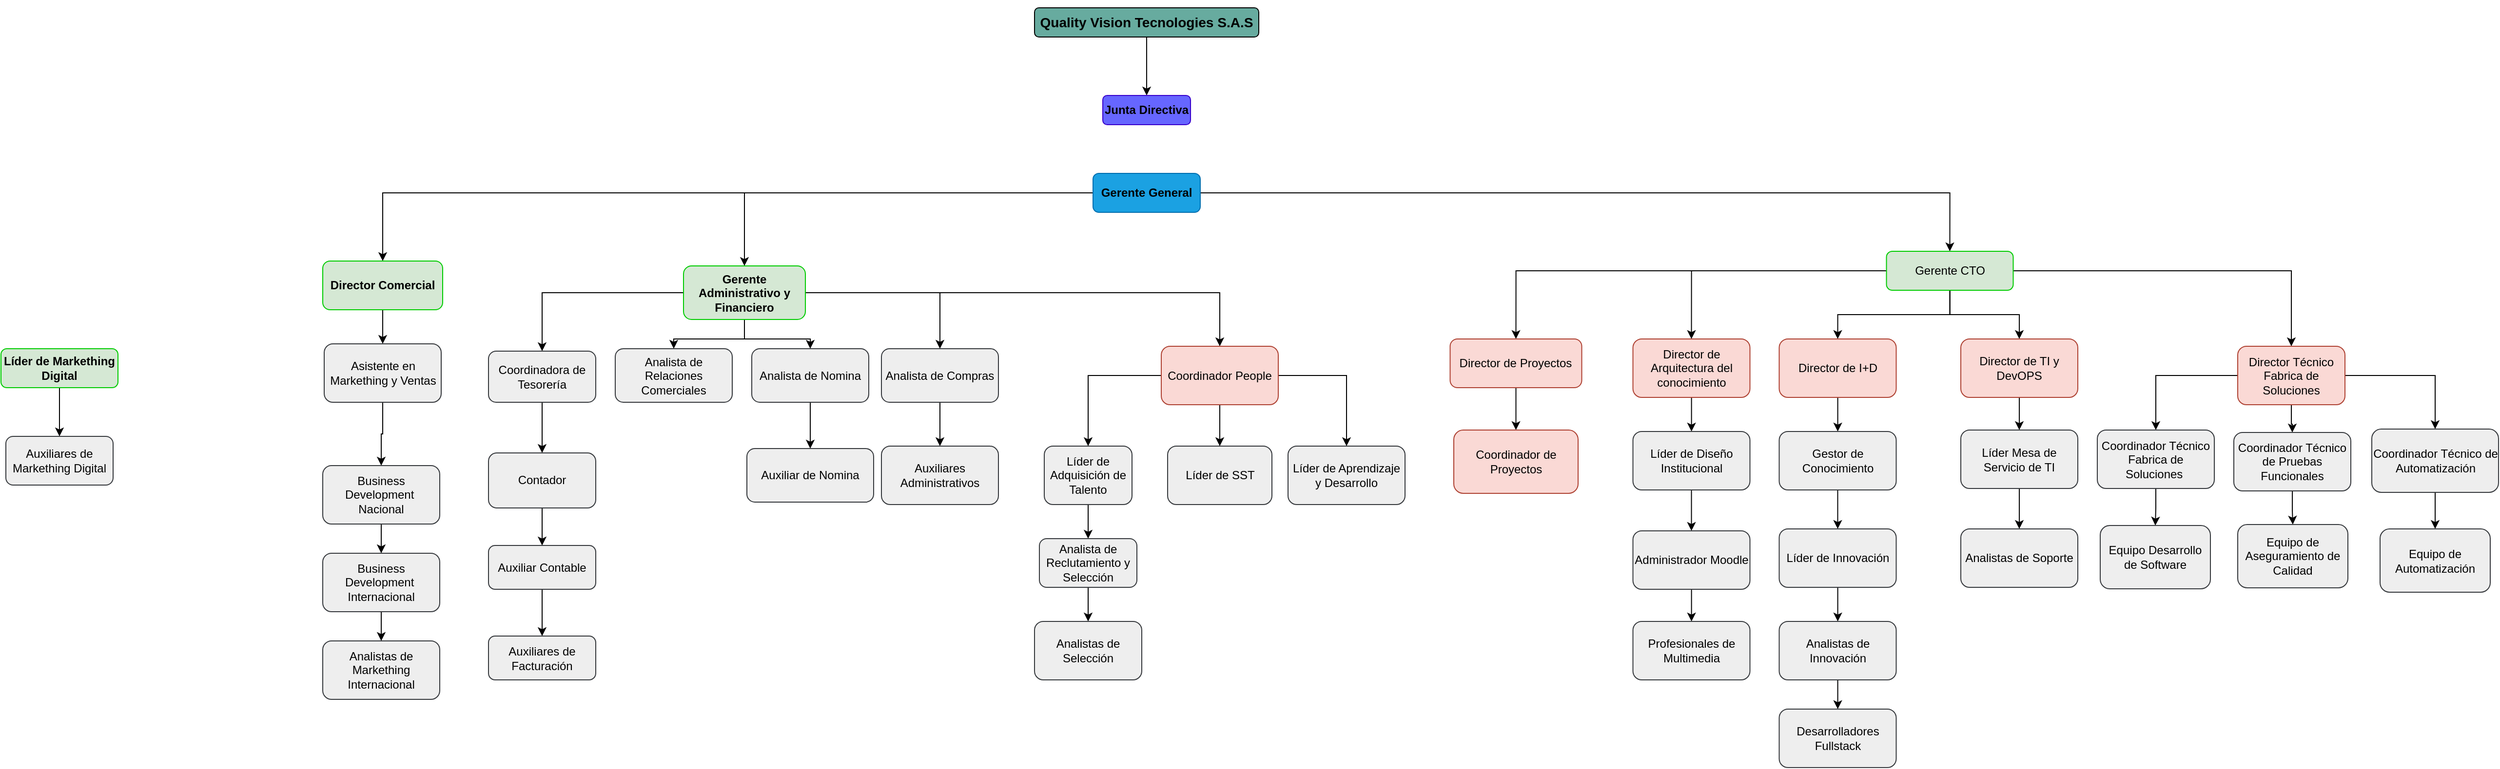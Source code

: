 <mxfile version="28.1.1">
  <diagram name="Página-1" id="11aGm9SkkB86KHjLV3OP">
    <mxGraphModel dx="2316" dy="1922" grid="1" gridSize="10" guides="1" tooltips="1" connect="1" arrows="1" fold="1" page="1" pageScale="1" pageWidth="827" pageHeight="1169" math="0" shadow="0">
      <root>
        <mxCell id="0" />
        <mxCell id="1" parent="0" />
        <mxCell id="yNXOAHpUrxnPB8L_Ha3r-6" value="" style="edgeStyle=orthogonalEdgeStyle;rounded=0;orthogonalLoop=1;jettySize=auto;html=1;" parent="1" source="yNXOAHpUrxnPB8L_Ha3r-1" target="yNXOAHpUrxnPB8L_Ha3r-4" edge="1">
          <mxGeometry relative="1" as="geometry" />
        </mxCell>
        <mxCell id="yNXOAHpUrxnPB8L_Ha3r-1" value="&lt;h3 style=&quot;color: rgb(0, 0, 0);&quot;&gt;&lt;font style=&quot;vertical-align: inherit;&quot; dir=&quot;auto&quot;&gt;&lt;font style=&quot;vertical-align: inherit;&quot; dir=&quot;auto&quot;&gt;Quality Vision Tecnologies S.A.S&lt;/font&gt;&lt;/font&gt;&lt;/h3&gt;" style="rounded=1;whiteSpace=wrap;html=1;fillColor=#67AB9F;" parent="1" vertex="1">
          <mxGeometry x="310" y="-70" width="230" height="30" as="geometry" />
        </mxCell>
        <mxCell id="yNXOAHpUrxnPB8L_Ha3r-4" value="&lt;font style=&quot;color: rgb(0, 0, 0);&quot;&gt;&lt;b&gt;Junta Directiva&lt;/b&gt;&lt;/font&gt;" style="rounded=1;whiteSpace=wrap;html=1;fillColor=#6666FF;fontColor=#ffffff;strokeColor=#3700CC;" parent="1" vertex="1">
          <mxGeometry x="380" y="20" width="90" height="30" as="geometry" />
        </mxCell>
        <mxCell id="6m8UZrbuLrnwmyDjbOqj-2" style="edgeStyle=orthogonalEdgeStyle;rounded=0;orthogonalLoop=1;jettySize=auto;html=1;entryX=0.5;entryY=0;entryDx=0;entryDy=0;" parent="1" source="yNXOAHpUrxnPB8L_Ha3r-7" target="6m8UZrbuLrnwmyDjbOqj-1" edge="1">
          <mxGeometry relative="1" as="geometry" />
        </mxCell>
        <mxCell id="6m8UZrbuLrnwmyDjbOqj-7" style="edgeStyle=orthogonalEdgeStyle;rounded=0;orthogonalLoop=1;jettySize=auto;html=1;entryX=0.5;entryY=0;entryDx=0;entryDy=0;" parent="1" source="yNXOAHpUrxnPB8L_Ha3r-7" target="6m8UZrbuLrnwmyDjbOqj-6" edge="1">
          <mxGeometry relative="1" as="geometry" />
        </mxCell>
        <mxCell id="55c3quD8IBTio09cikb4-1" style="edgeStyle=orthogonalEdgeStyle;rounded=0;orthogonalLoop=1;jettySize=auto;html=1;entryX=0.5;entryY=0;entryDx=0;entryDy=0;" edge="1" parent="1" source="yNXOAHpUrxnPB8L_Ha3r-7" target="6m8UZrbuLrnwmyDjbOqj-8">
          <mxGeometry relative="1" as="geometry" />
        </mxCell>
        <mxCell id="yNXOAHpUrxnPB8L_Ha3r-7" value="&lt;font style=&quot;vertical-align: inherit;&quot; dir=&quot;auto&quot;&gt;&lt;font style=&quot;vertical-align: inherit; color: rgb(0, 0, 0);&quot; dir=&quot;auto&quot;&gt;&lt;b&gt;Gerente General&lt;/b&gt;&lt;/font&gt;&lt;/font&gt;" style="rounded=1;whiteSpace=wrap;html=1;fillColor=#1ba1e2;strokeColor=#006EAF;fontColor=#ffffff;" parent="1" vertex="1">
          <mxGeometry x="370" y="100" width="110" height="40" as="geometry" />
        </mxCell>
        <mxCell id="6m8UZrbuLrnwmyDjbOqj-108" value="" style="edgeStyle=orthogonalEdgeStyle;rounded=0;orthogonalLoop=1;jettySize=auto;html=1;" parent="1" source="6m8UZrbuLrnwmyDjbOqj-1" target="6m8UZrbuLrnwmyDjbOqj-104" edge="1">
          <mxGeometry relative="1" as="geometry" />
        </mxCell>
        <mxCell id="6m8UZrbuLrnwmyDjbOqj-1" value="Director Comercial" style="rounded=1;whiteSpace=wrap;html=1;fillColor=#d5e8d4;strokeColor=#00CC00;fontStyle=1" parent="1" vertex="1">
          <mxGeometry x="-420" y="190" width="123" height="50" as="geometry" />
        </mxCell>
        <mxCell id="6m8UZrbuLrnwmyDjbOqj-103" value="" style="edgeStyle=orthogonalEdgeStyle;rounded=0;orthogonalLoop=1;jettySize=auto;html=1;" parent="1" source="6m8UZrbuLrnwmyDjbOqj-3" target="6m8UZrbuLrnwmyDjbOqj-102" edge="1">
          <mxGeometry relative="1" as="geometry" />
        </mxCell>
        <mxCell id="6m8UZrbuLrnwmyDjbOqj-3" value="Líder de Markething Digital" style="rounded=1;whiteSpace=wrap;html=1;fillColor=#d5e8d4;strokeColor=#00CC00;fontStyle=1" parent="1" vertex="1">
          <mxGeometry x="-750" y="280" width="120" height="40" as="geometry" />
        </mxCell>
        <mxCell id="6m8UZrbuLrnwmyDjbOqj-90" style="edgeStyle=orthogonalEdgeStyle;rounded=0;orthogonalLoop=1;jettySize=auto;html=1;entryX=0.5;entryY=0;entryDx=0;entryDy=0;" parent="1" source="6m8UZrbuLrnwmyDjbOqj-6" target="6m8UZrbuLrnwmyDjbOqj-86" edge="1">
          <mxGeometry relative="1" as="geometry" />
        </mxCell>
        <mxCell id="6m8UZrbuLrnwmyDjbOqj-91" style="edgeStyle=orthogonalEdgeStyle;rounded=0;orthogonalLoop=1;jettySize=auto;html=1;entryX=0.5;entryY=0;entryDx=0;entryDy=0;" parent="1" source="6m8UZrbuLrnwmyDjbOqj-6" target="6m8UZrbuLrnwmyDjbOqj-84" edge="1">
          <mxGeometry relative="1" as="geometry" />
        </mxCell>
        <mxCell id="6m8UZrbuLrnwmyDjbOqj-94" style="edgeStyle=orthogonalEdgeStyle;rounded=0;orthogonalLoop=1;jettySize=auto;html=1;entryX=0.5;entryY=0;entryDx=0;entryDy=0;" parent="1" source="6m8UZrbuLrnwmyDjbOqj-6" target="6m8UZrbuLrnwmyDjbOqj-83" edge="1">
          <mxGeometry relative="1" as="geometry" />
        </mxCell>
        <mxCell id="6m8UZrbuLrnwmyDjbOqj-95" style="edgeStyle=orthogonalEdgeStyle;rounded=0;orthogonalLoop=1;jettySize=auto;html=1;entryX=0.5;entryY=0;entryDx=0;entryDy=0;" parent="1" source="6m8UZrbuLrnwmyDjbOqj-6" target="6m8UZrbuLrnwmyDjbOqj-79" edge="1">
          <mxGeometry relative="1" as="geometry" />
        </mxCell>
        <mxCell id="55c3quD8IBTio09cikb4-7" style="edgeStyle=orthogonalEdgeStyle;rounded=0;orthogonalLoop=1;jettySize=auto;html=1;entryX=0.5;entryY=0;entryDx=0;entryDy=0;" edge="1" parent="1" source="6m8UZrbuLrnwmyDjbOqj-6" target="55c3quD8IBTio09cikb4-6">
          <mxGeometry relative="1" as="geometry" />
        </mxCell>
        <mxCell id="6m8UZrbuLrnwmyDjbOqj-6" value="Gerente Administrativo y Financiero" style="rounded=1;whiteSpace=wrap;html=1;fillColor=#d5e8d4;strokeColor=#00CC00;fontStyle=1" parent="1" vertex="1">
          <mxGeometry x="-50" y="195" width="125" height="55" as="geometry" />
        </mxCell>
        <mxCell id="6m8UZrbuLrnwmyDjbOqj-15" style="edgeStyle=orthogonalEdgeStyle;rounded=0;orthogonalLoop=1;jettySize=auto;html=1;entryX=0.5;entryY=0;entryDx=0;entryDy=0;" parent="1" source="6m8UZrbuLrnwmyDjbOqj-8" target="6m8UZrbuLrnwmyDjbOqj-13" edge="1">
          <mxGeometry relative="1" as="geometry" />
        </mxCell>
        <mxCell id="6m8UZrbuLrnwmyDjbOqj-18" style="edgeStyle=orthogonalEdgeStyle;rounded=0;orthogonalLoop=1;jettySize=auto;html=1;entryX=0.5;entryY=0;entryDx=0;entryDy=0;" parent="1" source="6m8UZrbuLrnwmyDjbOqj-8" target="6m8UZrbuLrnwmyDjbOqj-17" edge="1">
          <mxGeometry relative="1" as="geometry" />
        </mxCell>
        <mxCell id="6m8UZrbuLrnwmyDjbOqj-56" style="edgeStyle=orthogonalEdgeStyle;rounded=0;orthogonalLoop=1;jettySize=auto;html=1;entryX=0.5;entryY=0;entryDx=0;entryDy=0;" parent="1" source="6m8UZrbuLrnwmyDjbOqj-8" target="6m8UZrbuLrnwmyDjbOqj-53" edge="1">
          <mxGeometry relative="1" as="geometry" />
        </mxCell>
        <mxCell id="6m8UZrbuLrnwmyDjbOqj-65" style="edgeStyle=orthogonalEdgeStyle;rounded=0;orthogonalLoop=1;jettySize=auto;html=1;entryX=0.5;entryY=0;entryDx=0;entryDy=0;" parent="1" source="6m8UZrbuLrnwmyDjbOqj-8" target="6m8UZrbuLrnwmyDjbOqj-60" edge="1">
          <mxGeometry relative="1" as="geometry" />
        </mxCell>
        <mxCell id="6m8UZrbuLrnwmyDjbOqj-74" style="edgeStyle=orthogonalEdgeStyle;rounded=0;orthogonalLoop=1;jettySize=auto;html=1;entryX=0.5;entryY=0;entryDx=0;entryDy=0;" parent="1" source="6m8UZrbuLrnwmyDjbOqj-8" target="6m8UZrbuLrnwmyDjbOqj-70" edge="1">
          <mxGeometry relative="1" as="geometry" />
        </mxCell>
        <mxCell id="6m8UZrbuLrnwmyDjbOqj-8" value="&lt;span style=&quot;font-weight: normal;&quot;&gt;Gerente CTO&lt;/span&gt;" style="rounded=1;whiteSpace=wrap;html=1;fillColor=#d5e8d4;strokeColor=#00CC00;fontStyle=1" parent="1" vertex="1">
          <mxGeometry x="1183.75" y="180" width="130" height="40" as="geometry" />
        </mxCell>
        <mxCell id="6m8UZrbuLrnwmyDjbOqj-16" style="edgeStyle=orthogonalEdgeStyle;rounded=0;orthogonalLoop=1;jettySize=auto;html=1;entryX=0.5;entryY=0;entryDx=0;entryDy=0;" parent="1" source="6m8UZrbuLrnwmyDjbOqj-13" target="6m8UZrbuLrnwmyDjbOqj-14" edge="1">
          <mxGeometry relative="1" as="geometry" />
        </mxCell>
        <mxCell id="6m8UZrbuLrnwmyDjbOqj-13" value="Director de Proyectos" style="rounded=1;whiteSpace=wrap;html=1;fillColor=#fad9d5;strokeColor=#ae4132;" parent="1" vertex="1">
          <mxGeometry x="736.25" y="270" width="135" height="50" as="geometry" />
        </mxCell>
        <mxCell id="6m8UZrbuLrnwmyDjbOqj-14" value="Coordinador de Proyectos" style="rounded=1;whiteSpace=wrap;html=1;fillColor=#fad9d5;strokeColor=#ae4132;" parent="1" vertex="1">
          <mxGeometry x="740" y="363.5" width="127.5" height="65" as="geometry" />
        </mxCell>
        <mxCell id="6m8UZrbuLrnwmyDjbOqj-48" style="edgeStyle=orthogonalEdgeStyle;rounded=0;orthogonalLoop=1;jettySize=auto;html=1;entryX=0.5;entryY=0;entryDx=0;entryDy=0;" parent="1" source="6m8UZrbuLrnwmyDjbOqj-17" target="6m8UZrbuLrnwmyDjbOqj-40" edge="1">
          <mxGeometry relative="1" as="geometry" />
        </mxCell>
        <mxCell id="6m8UZrbuLrnwmyDjbOqj-52" style="edgeStyle=orthogonalEdgeStyle;rounded=0;orthogonalLoop=1;jettySize=auto;html=1;entryX=0.5;entryY=0;entryDx=0;entryDy=0;" parent="1" source="6m8UZrbuLrnwmyDjbOqj-17" target="6m8UZrbuLrnwmyDjbOqj-33" edge="1">
          <mxGeometry relative="1" as="geometry" />
        </mxCell>
        <mxCell id="55c3quD8IBTio09cikb4-13" style="edgeStyle=orthogonalEdgeStyle;rounded=0;orthogonalLoop=1;jettySize=auto;html=1;" edge="1" parent="1" source="6m8UZrbuLrnwmyDjbOqj-17" target="6m8UZrbuLrnwmyDjbOqj-46">
          <mxGeometry relative="1" as="geometry" />
        </mxCell>
        <mxCell id="6m8UZrbuLrnwmyDjbOqj-17" value="Director Técnico Fabrica de Soluciones" style="rounded=1;whiteSpace=wrap;html=1;fillColor=#fad9d5;strokeColor=#ae4132;" parent="1" vertex="1">
          <mxGeometry x="1544" y="277.5" width="110" height="60" as="geometry" />
        </mxCell>
        <mxCell id="6m8UZrbuLrnwmyDjbOqj-26" style="edgeStyle=orthogonalEdgeStyle;rounded=0;orthogonalLoop=1;jettySize=auto;html=1;entryX=0.5;entryY=0;entryDx=0;entryDy=0;" parent="1" source="6m8UZrbuLrnwmyDjbOqj-19" target="6m8UZrbuLrnwmyDjbOqj-25" edge="1">
          <mxGeometry relative="1" as="geometry" />
        </mxCell>
        <mxCell id="6m8UZrbuLrnwmyDjbOqj-19" value="Líder de Adquisición de Talento" style="rounded=1;whiteSpace=wrap;html=1;fillColor=#eeeeee;strokeColor=#36393d;" parent="1" vertex="1">
          <mxGeometry x="320" y="380" width="90" height="60" as="geometry" />
        </mxCell>
        <mxCell id="6m8UZrbuLrnwmyDjbOqj-21" value="Líder de Aprendizaje y Desarrollo" style="rounded=1;whiteSpace=wrap;html=1;fillColor=#eeeeee;strokeColor=#36393d;" parent="1" vertex="1">
          <mxGeometry x="570" y="380" width="120" height="60" as="geometry" />
        </mxCell>
        <mxCell id="6m8UZrbuLrnwmyDjbOqj-28" style="edgeStyle=orthogonalEdgeStyle;rounded=0;orthogonalLoop=1;jettySize=auto;html=1;entryX=0.5;entryY=0;entryDx=0;entryDy=0;" parent="1" source="6m8UZrbuLrnwmyDjbOqj-25" target="6m8UZrbuLrnwmyDjbOqj-27" edge="1">
          <mxGeometry relative="1" as="geometry" />
        </mxCell>
        <mxCell id="6m8UZrbuLrnwmyDjbOqj-25" value="Analista de Reclutamiento y Selección" style="rounded=1;whiteSpace=wrap;html=1;fillColor=#eeeeee;strokeColor=#36393d;" parent="1" vertex="1">
          <mxGeometry x="315" y="475" width="100" height="50" as="geometry" />
        </mxCell>
        <mxCell id="6m8UZrbuLrnwmyDjbOqj-27" value="Analistas de Selección" style="rounded=1;whiteSpace=wrap;html=1;fillColor=#eeeeee;strokeColor=#36393d;" parent="1" vertex="1">
          <mxGeometry x="310" y="560" width="110" height="60" as="geometry" />
        </mxCell>
        <mxCell id="6m8UZrbuLrnwmyDjbOqj-44" style="edgeStyle=orthogonalEdgeStyle;rounded=0;orthogonalLoop=1;jettySize=auto;html=1;entryX=0.5;entryY=0;entryDx=0;entryDy=0;" parent="1" source="6m8UZrbuLrnwmyDjbOqj-33" target="6m8UZrbuLrnwmyDjbOqj-37" edge="1">
          <mxGeometry relative="1" as="geometry" />
        </mxCell>
        <mxCell id="6m8UZrbuLrnwmyDjbOqj-33" value="Coordinador Técnico Fabrica de Soluciones&lt;span style=&quot;background-color: transparent; color: light-dark(rgb(0, 0, 0), rgb(255, 255, 255));&quot;&gt;&amp;nbsp;&lt;/span&gt;" style="rounded=1;whiteSpace=wrap;html=1;fillColor=#eeeeee;strokeColor=#36393d;" parent="1" vertex="1">
          <mxGeometry x="1400" y="363.5" width="120" height="60" as="geometry" />
        </mxCell>
        <mxCell id="6m8UZrbuLrnwmyDjbOqj-20" value="Líder de SST" style="rounded=1;whiteSpace=wrap;html=1;fillColor=#eeeeee;strokeColor=#36393d;" parent="1" vertex="1">
          <mxGeometry x="446.5" y="380" width="107" height="60" as="geometry" />
        </mxCell>
        <mxCell id="6m8UZrbuLrnwmyDjbOqj-37" value="Equipo Desarrollo de Software" style="rounded=1;whiteSpace=wrap;html=1;fillColor=#eeeeee;strokeColor=#36393d;" parent="1" vertex="1">
          <mxGeometry x="1403" y="461.5" width="113" height="65" as="geometry" />
        </mxCell>
        <mxCell id="6m8UZrbuLrnwmyDjbOqj-43" style="edgeStyle=orthogonalEdgeStyle;rounded=0;orthogonalLoop=1;jettySize=auto;html=1;" parent="1" source="6m8UZrbuLrnwmyDjbOqj-40" target="6m8UZrbuLrnwmyDjbOqj-41" edge="1">
          <mxGeometry relative="1" as="geometry" />
        </mxCell>
        <mxCell id="6m8UZrbuLrnwmyDjbOqj-40" value="Coordinador Técnico de Pruebas Funcionales" style="rounded=1;whiteSpace=wrap;html=1;fillColor=#eeeeee;strokeColor=#36393d;" parent="1" vertex="1">
          <mxGeometry x="1540" y="366" width="120" height="60" as="geometry" />
        </mxCell>
        <mxCell id="6m8UZrbuLrnwmyDjbOqj-41" value="Equipo de Aseguramiento de Calidad" style="rounded=1;whiteSpace=wrap;html=1;fillColor=#eeeeee;strokeColor=#36393d;" parent="1" vertex="1">
          <mxGeometry x="1544" y="460.5" width="113" height="65" as="geometry" />
        </mxCell>
        <mxCell id="6m8UZrbuLrnwmyDjbOqj-50" style="edgeStyle=orthogonalEdgeStyle;rounded=0;orthogonalLoop=1;jettySize=auto;html=1;entryX=0.5;entryY=0;entryDx=0;entryDy=0;" parent="1" source="6m8UZrbuLrnwmyDjbOqj-46" target="6m8UZrbuLrnwmyDjbOqj-47" edge="1">
          <mxGeometry relative="1" as="geometry" />
        </mxCell>
        <mxCell id="6m8UZrbuLrnwmyDjbOqj-46" value="Coordinador Técnico de Automatización" style="rounded=1;whiteSpace=wrap;html=1;fillColor=#eeeeee;strokeColor=#36393d;" parent="1" vertex="1">
          <mxGeometry x="1681.5" y="362.5" width="130" height="65" as="geometry" />
        </mxCell>
        <mxCell id="6m8UZrbuLrnwmyDjbOqj-47" value="Equipo de Automatización" style="rounded=1;whiteSpace=wrap;html=1;fillColor=#eeeeee;strokeColor=#36393d;" parent="1" vertex="1">
          <mxGeometry x="1690" y="465" width="113" height="65" as="geometry" />
        </mxCell>
        <mxCell id="6m8UZrbuLrnwmyDjbOqj-57" style="edgeStyle=orthogonalEdgeStyle;rounded=0;orthogonalLoop=1;jettySize=auto;html=1;entryX=0.5;entryY=0;entryDx=0;entryDy=0;" parent="1" source="6m8UZrbuLrnwmyDjbOqj-53" target="6m8UZrbuLrnwmyDjbOqj-54" edge="1">
          <mxGeometry relative="1" as="geometry" />
        </mxCell>
        <mxCell id="6m8UZrbuLrnwmyDjbOqj-53" value="Director de TI y DevOPS" style="rounded=1;whiteSpace=wrap;html=1;fillColor=#fad9d5;strokeColor=#ae4132;" parent="1" vertex="1">
          <mxGeometry x="1260" y="270" width="120" height="60" as="geometry" />
        </mxCell>
        <mxCell id="6m8UZrbuLrnwmyDjbOqj-58" style="edgeStyle=orthogonalEdgeStyle;rounded=0;orthogonalLoop=1;jettySize=auto;html=1;entryX=0.5;entryY=0;entryDx=0;entryDy=0;" parent="1" source="6m8UZrbuLrnwmyDjbOqj-54" target="6m8UZrbuLrnwmyDjbOqj-55" edge="1">
          <mxGeometry relative="1" as="geometry" />
        </mxCell>
        <mxCell id="6m8UZrbuLrnwmyDjbOqj-55" value="Analistas de Soporte" style="rounded=1;whiteSpace=wrap;html=1;fillColor=#eeeeee;strokeColor=#36393d;" parent="1" vertex="1">
          <mxGeometry x="1260" y="465" width="120" height="60" as="geometry" />
        </mxCell>
        <mxCell id="6m8UZrbuLrnwmyDjbOqj-66" value="" style="edgeStyle=orthogonalEdgeStyle;rounded=0;orthogonalLoop=1;jettySize=auto;html=1;" parent="1" source="6m8UZrbuLrnwmyDjbOqj-60" target="6m8UZrbuLrnwmyDjbOqj-61" edge="1">
          <mxGeometry relative="1" as="geometry" />
        </mxCell>
        <mxCell id="6m8UZrbuLrnwmyDjbOqj-60" value="Director de I+D" style="rounded=1;whiteSpace=wrap;html=1;fillColor=#fad9d5;strokeColor=#ae4132;" parent="1" vertex="1">
          <mxGeometry x="1073.75" y="270" width="120" height="60" as="geometry" />
        </mxCell>
        <mxCell id="6m8UZrbuLrnwmyDjbOqj-67" value="" style="edgeStyle=orthogonalEdgeStyle;rounded=0;orthogonalLoop=1;jettySize=auto;html=1;" parent="1" source="6m8UZrbuLrnwmyDjbOqj-61" target="6m8UZrbuLrnwmyDjbOqj-62" edge="1">
          <mxGeometry relative="1" as="geometry" />
        </mxCell>
        <mxCell id="6m8UZrbuLrnwmyDjbOqj-61" value="Gestor de Conocimiento" style="rounded=1;whiteSpace=wrap;html=1;fillColor=#eeeeee;strokeColor=#36393d;" parent="1" vertex="1">
          <mxGeometry x="1073.75" y="365" width="120" height="60" as="geometry" />
        </mxCell>
        <mxCell id="6m8UZrbuLrnwmyDjbOqj-68" value="" style="edgeStyle=orthogonalEdgeStyle;rounded=0;orthogonalLoop=1;jettySize=auto;html=1;" parent="1" source="6m8UZrbuLrnwmyDjbOqj-62" target="6m8UZrbuLrnwmyDjbOqj-63" edge="1">
          <mxGeometry relative="1" as="geometry" />
        </mxCell>
        <mxCell id="6m8UZrbuLrnwmyDjbOqj-62" value="Líder de Innovación" style="rounded=1;whiteSpace=wrap;html=1;fillColor=#eeeeee;strokeColor=#36393d;" parent="1" vertex="1">
          <mxGeometry x="1073.75" y="465" width="120" height="60" as="geometry" />
        </mxCell>
        <mxCell id="6m8UZrbuLrnwmyDjbOqj-69" value="" style="edgeStyle=orthogonalEdgeStyle;rounded=0;orthogonalLoop=1;jettySize=auto;html=1;" parent="1" source="6m8UZrbuLrnwmyDjbOqj-63" target="6m8UZrbuLrnwmyDjbOqj-64" edge="1">
          <mxGeometry relative="1" as="geometry" />
        </mxCell>
        <mxCell id="6m8UZrbuLrnwmyDjbOqj-63" value="Analistas de Innovación" style="rounded=1;whiteSpace=wrap;html=1;fillColor=#eeeeee;strokeColor=#36393d;" parent="1" vertex="1">
          <mxGeometry x="1073.75" y="560" width="120" height="60" as="geometry" />
        </mxCell>
        <mxCell id="6m8UZrbuLrnwmyDjbOqj-64" value="Desarrolladores Fullstack" style="rounded=1;whiteSpace=wrap;html=1;fillColor=#eeeeee;strokeColor=#36393d;" parent="1" vertex="1">
          <mxGeometry x="1073.75" y="650" width="120" height="60" as="geometry" />
        </mxCell>
        <mxCell id="6m8UZrbuLrnwmyDjbOqj-75" value="" style="edgeStyle=orthogonalEdgeStyle;rounded=0;orthogonalLoop=1;jettySize=auto;html=1;" parent="1" source="6m8UZrbuLrnwmyDjbOqj-70" target="6m8UZrbuLrnwmyDjbOqj-71" edge="1">
          <mxGeometry relative="1" as="geometry" />
        </mxCell>
        <mxCell id="6m8UZrbuLrnwmyDjbOqj-70" value="Director de Arquitectura del conocimiento" style="rounded=1;whiteSpace=wrap;html=1;fillColor=#fad9d5;strokeColor=#ae4132;" parent="1" vertex="1">
          <mxGeometry x="923.75" y="270" width="120" height="60" as="geometry" />
        </mxCell>
        <mxCell id="6m8UZrbuLrnwmyDjbOqj-76" value="" style="edgeStyle=orthogonalEdgeStyle;rounded=0;orthogonalLoop=1;jettySize=auto;html=1;" parent="1" source="6m8UZrbuLrnwmyDjbOqj-71" target="6m8UZrbuLrnwmyDjbOqj-72" edge="1">
          <mxGeometry relative="1" as="geometry" />
        </mxCell>
        <mxCell id="6m8UZrbuLrnwmyDjbOqj-71" value="Líder de Diseño Institucional" style="rounded=1;whiteSpace=wrap;html=1;fillColor=#eeeeee;strokeColor=#36393d;" parent="1" vertex="1">
          <mxGeometry x="923.75" y="365" width="120" height="60" as="geometry" />
        </mxCell>
        <mxCell id="6m8UZrbuLrnwmyDjbOqj-77" value="" style="edgeStyle=orthogonalEdgeStyle;rounded=0;orthogonalLoop=1;jettySize=auto;html=1;" parent="1" source="6m8UZrbuLrnwmyDjbOqj-72" target="6m8UZrbuLrnwmyDjbOqj-73" edge="1">
          <mxGeometry relative="1" as="geometry" />
        </mxCell>
        <mxCell id="6m8UZrbuLrnwmyDjbOqj-72" value="Administrador Moodle" style="rounded=1;whiteSpace=wrap;html=1;fillColor=#eeeeee;strokeColor=#36393d;" parent="1" vertex="1">
          <mxGeometry x="923.75" y="467" width="120" height="60" as="geometry" />
        </mxCell>
        <mxCell id="6m8UZrbuLrnwmyDjbOqj-73" value="Profesionales de Multimedia" style="rounded=1;whiteSpace=wrap;html=1;fillColor=#eeeeee;strokeColor=#36393d;" parent="1" vertex="1">
          <mxGeometry x="923.75" y="560" width="120" height="60" as="geometry" />
        </mxCell>
        <mxCell id="6m8UZrbuLrnwmyDjbOqj-99" value="" style="edgeStyle=orthogonalEdgeStyle;rounded=0;orthogonalLoop=1;jettySize=auto;html=1;" parent="1" source="6m8UZrbuLrnwmyDjbOqj-79" target="6m8UZrbuLrnwmyDjbOqj-80" edge="1">
          <mxGeometry relative="1" as="geometry" />
        </mxCell>
        <mxCell id="6m8UZrbuLrnwmyDjbOqj-79" value="Coordinadora de Tesorería" style="rounded=1;whiteSpace=wrap;html=1;fillColor=#eeeeee;strokeColor=#36393d;" parent="1" vertex="1">
          <mxGeometry x="-250" y="282.5" width="110" height="52.5" as="geometry" />
        </mxCell>
        <mxCell id="6m8UZrbuLrnwmyDjbOqj-100" value="" style="edgeStyle=orthogonalEdgeStyle;rounded=0;orthogonalLoop=1;jettySize=auto;html=1;" parent="1" source="6m8UZrbuLrnwmyDjbOqj-80" target="6m8UZrbuLrnwmyDjbOqj-81" edge="1">
          <mxGeometry relative="1" as="geometry" />
        </mxCell>
        <mxCell id="6m8UZrbuLrnwmyDjbOqj-80" value="Contador" style="rounded=1;whiteSpace=wrap;html=1;fillColor=#eeeeee;strokeColor=#36393d;" parent="1" vertex="1">
          <mxGeometry x="-250" y="387" width="110" height="56.5" as="geometry" />
        </mxCell>
        <mxCell id="6m8UZrbuLrnwmyDjbOqj-101" value="" style="edgeStyle=orthogonalEdgeStyle;rounded=0;orthogonalLoop=1;jettySize=auto;html=1;" parent="1" source="6m8UZrbuLrnwmyDjbOqj-81" target="6m8UZrbuLrnwmyDjbOqj-82" edge="1">
          <mxGeometry relative="1" as="geometry" />
        </mxCell>
        <mxCell id="6m8UZrbuLrnwmyDjbOqj-81" value="Auxiliar Contable" style="rounded=1;whiteSpace=wrap;html=1;fillColor=#eeeeee;strokeColor=#36393d;" parent="1" vertex="1">
          <mxGeometry x="-250" y="482" width="110" height="45" as="geometry" />
        </mxCell>
        <mxCell id="6m8UZrbuLrnwmyDjbOqj-82" value="Auxiliares de Facturación" style="rounded=1;whiteSpace=wrap;html=1;fillColor=#eeeeee;strokeColor=#36393d;" parent="1" vertex="1">
          <mxGeometry x="-250" y="575" width="110" height="45" as="geometry" />
        </mxCell>
        <mxCell id="6m8UZrbuLrnwmyDjbOqj-83" value="Analista de Relaciones Comerciales" style="rounded=1;whiteSpace=wrap;html=1;fillColor=#eeeeee;strokeColor=#36393d;" parent="1" vertex="1">
          <mxGeometry x="-120" y="280" width="120" height="55" as="geometry" />
        </mxCell>
        <mxCell id="6m8UZrbuLrnwmyDjbOqj-98" value="" style="edgeStyle=orthogonalEdgeStyle;rounded=0;orthogonalLoop=1;jettySize=auto;html=1;" parent="1" source="6m8UZrbuLrnwmyDjbOqj-84" target="6m8UZrbuLrnwmyDjbOqj-85" edge="1">
          <mxGeometry relative="1" as="geometry" />
        </mxCell>
        <mxCell id="6m8UZrbuLrnwmyDjbOqj-84" value="Analista de Nomina" style="rounded=1;whiteSpace=wrap;html=1;fillColor=#eeeeee;strokeColor=#36393d;" parent="1" vertex="1">
          <mxGeometry x="20" y="280" width="120" height="55" as="geometry" />
        </mxCell>
        <mxCell id="6m8UZrbuLrnwmyDjbOqj-85" value="Auxiliar de Nomina" style="rounded=1;whiteSpace=wrap;html=1;fillColor=#eeeeee;strokeColor=#36393d;" parent="1" vertex="1">
          <mxGeometry x="15" y="382.5" width="130" height="55" as="geometry" />
        </mxCell>
        <mxCell id="6m8UZrbuLrnwmyDjbOqj-97" value="" style="edgeStyle=orthogonalEdgeStyle;rounded=0;orthogonalLoop=1;jettySize=auto;html=1;" parent="1" source="6m8UZrbuLrnwmyDjbOqj-86" target="6m8UZrbuLrnwmyDjbOqj-87" edge="1">
          <mxGeometry relative="1" as="geometry" />
        </mxCell>
        <mxCell id="6m8UZrbuLrnwmyDjbOqj-86" value="Analista de Compras" style="rounded=1;whiteSpace=wrap;html=1;fillColor=#eeeeee;strokeColor=#36393d;" parent="1" vertex="1">
          <mxGeometry x="153" y="280" width="120" height="55" as="geometry" />
        </mxCell>
        <mxCell id="6m8UZrbuLrnwmyDjbOqj-87" value="Auxiliares Administrativos" style="rounded=1;whiteSpace=wrap;html=1;fillColor=#eeeeee;strokeColor=#36393d;" parent="1" vertex="1">
          <mxGeometry x="153" y="380" width="120" height="60" as="geometry" />
        </mxCell>
        <mxCell id="6m8UZrbuLrnwmyDjbOqj-102" value="Auxiliares de Markething Digital" style="rounded=1;whiteSpace=wrap;html=1;fillColor=#eeeeee;strokeColor=#36393d;" parent="1" vertex="1">
          <mxGeometry x="-745" y="370" width="110" height="50" as="geometry" />
        </mxCell>
        <mxCell id="6m8UZrbuLrnwmyDjbOqj-109" value="" style="edgeStyle=orthogonalEdgeStyle;rounded=0;orthogonalLoop=1;jettySize=auto;html=1;" parent="1" source="6m8UZrbuLrnwmyDjbOqj-104" target="6m8UZrbuLrnwmyDjbOqj-105" edge="1">
          <mxGeometry relative="1" as="geometry" />
        </mxCell>
        <mxCell id="6m8UZrbuLrnwmyDjbOqj-104" value="Asistente en Markething y Ventas" style="rounded=1;whiteSpace=wrap;html=1;fillColor=#eeeeee;strokeColor=#36393d;" parent="1" vertex="1">
          <mxGeometry x="-418.5" y="275" width="120" height="60" as="geometry" />
        </mxCell>
        <mxCell id="6m8UZrbuLrnwmyDjbOqj-110" value="" style="edgeStyle=orthogonalEdgeStyle;rounded=0;orthogonalLoop=1;jettySize=auto;html=1;" parent="1" source="6m8UZrbuLrnwmyDjbOqj-105" target="6m8UZrbuLrnwmyDjbOqj-107" edge="1">
          <mxGeometry relative="1" as="geometry" />
        </mxCell>
        <mxCell id="6m8UZrbuLrnwmyDjbOqj-105" value="Business Development&amp;nbsp;&lt;div&gt;Nacional&lt;/div&gt;" style="rounded=1;whiteSpace=wrap;html=1;fillColor=#eeeeee;strokeColor=#36393d;" parent="1" vertex="1">
          <mxGeometry x="-420" y="400" width="120" height="60" as="geometry" />
        </mxCell>
        <mxCell id="6m8UZrbuLrnwmyDjbOqj-106" value="Analistas de Markething Internacional" style="rounded=1;whiteSpace=wrap;html=1;fillColor=#eeeeee;strokeColor=#36393d;" parent="1" vertex="1">
          <mxGeometry x="-420" y="580" width="120" height="60" as="geometry" />
        </mxCell>
        <mxCell id="6m8UZrbuLrnwmyDjbOqj-111" value="" style="edgeStyle=orthogonalEdgeStyle;rounded=0;orthogonalLoop=1;jettySize=auto;html=1;" parent="1" source="6m8UZrbuLrnwmyDjbOqj-107" target="6m8UZrbuLrnwmyDjbOqj-106" edge="1">
          <mxGeometry relative="1" as="geometry" />
        </mxCell>
        <mxCell id="6m8UZrbuLrnwmyDjbOqj-107" value="Business Development&amp;nbsp;&lt;div&gt;Internacional&lt;/div&gt;" style="rounded=1;whiteSpace=wrap;html=1;fillColor=#eeeeee;strokeColor=#36393d;" parent="1" vertex="1">
          <mxGeometry x="-420" y="490" width="120" height="60" as="geometry" />
        </mxCell>
        <mxCell id="55c3quD8IBTio09cikb4-8" style="edgeStyle=orthogonalEdgeStyle;rounded=0;orthogonalLoop=1;jettySize=auto;html=1;entryX=0.5;entryY=0;entryDx=0;entryDy=0;" edge="1" parent="1" source="55c3quD8IBTio09cikb4-6" target="6m8UZrbuLrnwmyDjbOqj-19">
          <mxGeometry relative="1" as="geometry" />
        </mxCell>
        <mxCell id="55c3quD8IBTio09cikb4-9" style="edgeStyle=orthogonalEdgeStyle;rounded=0;orthogonalLoop=1;jettySize=auto;html=1;" edge="1" parent="1" source="55c3quD8IBTio09cikb4-6" target="6m8UZrbuLrnwmyDjbOqj-20">
          <mxGeometry relative="1" as="geometry" />
        </mxCell>
        <mxCell id="55c3quD8IBTio09cikb4-10" style="edgeStyle=orthogonalEdgeStyle;rounded=0;orthogonalLoop=1;jettySize=auto;html=1;" edge="1" parent="1" source="55c3quD8IBTio09cikb4-6" target="6m8UZrbuLrnwmyDjbOqj-21">
          <mxGeometry relative="1" as="geometry" />
        </mxCell>
        <mxCell id="55c3quD8IBTio09cikb4-6" value="Coordinador People" style="rounded=1;whiteSpace=wrap;html=1;fillColor=#fad9d5;strokeColor=#ae4132;" vertex="1" parent="1">
          <mxGeometry x="440" y="277.5" width="120" height="60" as="geometry" />
        </mxCell>
        <mxCell id="6m8UZrbuLrnwmyDjbOqj-54" value="Líder Mesa de Servicio de TI" style="rounded=1;whiteSpace=wrap;html=1;fillColor=#eeeeee;strokeColor=#36393d;" parent="1" vertex="1">
          <mxGeometry x="1260" y="363.5" width="120" height="60" as="geometry" />
        </mxCell>
      </root>
    </mxGraphModel>
  </diagram>
</mxfile>
